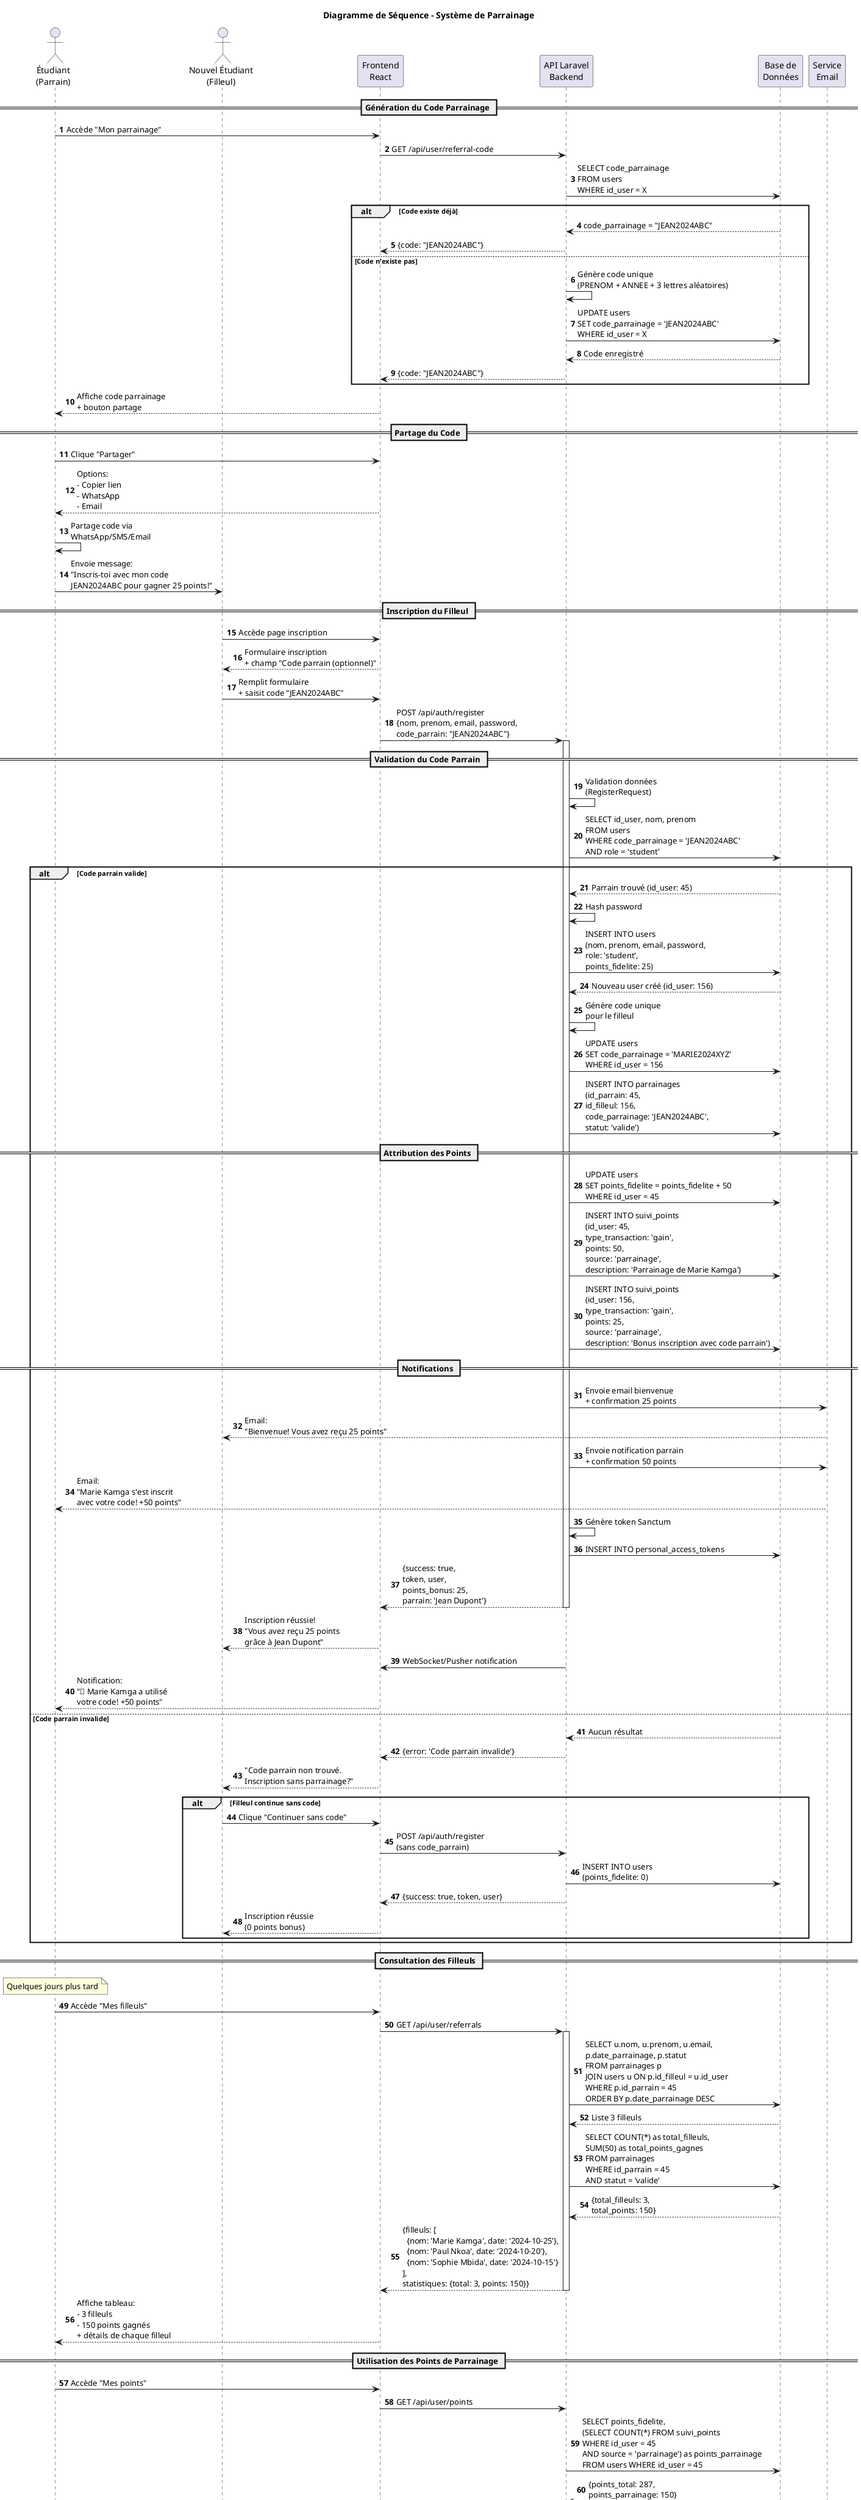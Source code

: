 @startuml Sequence_Parrainage
title Diagramme de Séquence - Système de Parrainage

actor "Étudiant\n(Parrain)" as parrain
actor "Nouvel Étudiant\n(Filleul)" as filleul
participant "Frontend\nReact" as frontend
participant "API Laravel\nBackend" as backend
participant "Base de\nDonnées" as bdd
participant "Service\nEmail" as email

autonumber

== Génération du Code Parrainage ==
parrain -> frontend : Accède "Mon parrainage"
frontend -> backend : GET /api/user/referral-code
backend -> bdd : SELECT code_parrainage\nFROM users\nWHERE id_user = X

alt Code existe déjà
    bdd --> backend : code_parrainage = "JEAN2024ABC"
    backend --> frontend : {code: "JEAN2024ABC"}
    
else Code n'existe pas
    backend -> backend : Génère code unique\n(PRENOM + ANNEE + 3 lettres aléatoires)
    backend -> bdd : UPDATE users\nSET code_parrainage = 'JEAN2024ABC'\nWHERE id_user = X
    bdd --> backend : Code enregistré
    backend --> frontend : {code: "JEAN2024ABC"}
end

frontend --> parrain : Affiche code parrainage\n+ bouton partage

== Partage du Code ==
parrain -> frontend : Clique "Partager"
frontend --> parrain : Options:\n- Copier lien\n- WhatsApp\n- Email

parrain -> parrain : Partage code via\nWhatsApp/SMS/Email
parrain -> filleul : Envoie message:\n"Inscris-toi avec mon code\nJEAN2024ABC pour gagner 25 points!"

== Inscription du Filleul ==
filleul -> frontend : Accède page inscription
frontend --> filleul : Formulaire inscription\n+ champ "Code parrain (optionnel)"

filleul -> frontend : Remplit formulaire\n+ saisit code "JEAN2024ABC"

frontend -> backend : POST /api/auth/register\n{nom, prenom, email, password,\ncode_parrain: "JEAN2024ABC"}

activate backend

== Validation du Code Parrain ==
backend -> backend : Validation données\n(RegisterRequest)

backend -> bdd : SELECT id_user, nom, prenom\nFROM users\nWHERE code_parrainage = 'JEAN2024ABC'\nAND role = 'student'

alt Code parrain valide
    bdd --> backend : Parrain trouvé (id_user: 45)
    
    ' Création du compte filleul
    backend -> backend : Hash password
    backend -> bdd : INSERT INTO users\n(nom, prenom, email, password,\nrole: 'student',\npoints_fidelite: 25)
    bdd --> backend : Nouveau user créé (id_user: 156)
    
    ' Génération code parrainage pour le filleul
    backend -> backend : Génère code unique\npour le filleul
    backend -> bdd : UPDATE users\nSET code_parrainage = 'MARIE2024XYZ'\nWHERE id_user = 156
    
    ' Enregistrement du parrainage
    backend -> bdd : INSERT INTO parrainages\n(id_parrain: 45,\nid_filleul: 156,\ncode_parrainage: 'JEAN2024ABC',\nstatut: 'valide')
    
    == Attribution des Points ==
    
    ' Points pour le parrain (50 points)
    backend -> bdd : UPDATE users\nSET points_fidelite = points_fidelite + 50\nWHERE id_user = 45
    
    backend -> bdd : INSERT INTO suivi_points\n(id_user: 45,\ntype_transaction: 'gain',\npoints: 50,\nsource: 'parrainage',\ndescription: 'Parrainage de Marie Kamga')
    
    ' Points pour le filleul (25 points déjà donnés à l'inscription)
    backend -> bdd : INSERT INTO suivi_points\n(id_user: 156,\ntype_transaction: 'gain',\npoints: 25,\nsource: 'parrainage',\ndescription: 'Bonus inscription avec code parrain')
    
    == Notifications ==
    
    ' Email de bienvenue au filleul
    backend -> email : Envoie email bienvenue\n+ confirmation 25 points
    email --> filleul : Email:\n"Bienvenue! Vous avez reçu 25 points"
    
    ' Notification au parrain
    backend -> email : Envoie notification parrain\n+ confirmation 50 points
    email --> parrain : Email:\n"Marie Kamga s'est inscrit\navec votre code! +50 points"
    
    ' Génération token
    backend -> backend : Génère token Sanctum
    backend -> bdd : INSERT INTO personal_access_tokens
    
    backend --> frontend : {success: true,\ntoken, user,\npoints_bonus: 25,\nparrain: 'Jean Dupont'}
    deactivate backend
    
    frontend --> filleul : Inscription réussie!\n"Vous avez reçu 25 points\ngrâce à Jean Dupont"
    
    ' Notification temps réel au parrain (si connecté)
    backend -> frontend : WebSocket/Pusher notification
    frontend --> parrain : Notification:\n"🎉 Marie Kamga a utilisé\nvotre code! +50 points"
    
else Code parrain invalide
    bdd --> backend : Aucun résultat
    backend --> frontend : {error: 'Code parrain invalide'}
    frontend --> filleul : "Code parrain non trouvé.\nInscription sans parrainage?"
    
    alt Filleul continue sans code
        filleul -> frontend : Clique "Continuer sans code"
        frontend -> backend : POST /api/auth/register\n(sans code_parrain)
        backend -> bdd : INSERT INTO users\n(points_fidelite: 0)
        backend --> frontend : {success: true, token, user}
        frontend --> filleul : Inscription réussie\n(0 points bonus)
    end
end

== Consultation des Filleuls ==
note over parrain
    Quelques jours plus tard
end note

parrain -> frontend : Accède "Mes filleuls"
frontend -> backend : GET /api/user/referrals

activate backend
backend -> bdd : SELECT u.nom, u.prenom, u.email,\np.date_parrainage, p.statut\nFROM parrainages p\nJOIN users u ON p.id_filleul = u.id_user\nWHERE p.id_parrain = 45\nORDER BY p.date_parrainage DESC

bdd --> backend : Liste 3 filleuls

' Calcul statistiques
backend -> bdd : SELECT COUNT(*) as total_filleuls,\nSUM(50) as total_points_gagnes\nFROM parrainages\nWHERE id_parrain = 45\nAND statut = 'valide'

bdd --> backend : {total_filleuls: 3,\ntotal_points: 150}

backend --> frontend : {filleuls: [\n  {nom: 'Marie Kamga', date: '2024-10-25'},\n  {nom: 'Paul Nkoa', date: '2024-10-20'},\n  {nom: 'Sophie Mbida', date: '2024-10-15'}\n],\nstatistiques: {total: 3, points: 150}}
deactivate backend

frontend --> parrain : Affiche tableau:\n- 3 filleuls\n- 150 points gagnés\n+ détails de chaque filleul

== Utilisation des Points de Parrainage ==
parrain -> frontend : Accède "Mes points"
frontend -> backend : GET /api/user/points
backend -> bdd : SELECT points_fidelite,\n(SELECT COUNT(*) FROM suivi_points\nWHERE id_user = 45\nAND source = 'parrainage') as points_parrainage\nFROM users WHERE id_user = 45

bdd --> backend : {points_total: 287,\npoints_parrainage: 150}

backend --> frontend : Détails points
frontend --> parrain : Affiche:\n- Total: 287 points\n- Dont parrainage: 150 pts\n- Équivalent: 287 000 FCFA

parrain -> frontend : Clique "Utiliser points\npour réduction"
frontend --> parrain : "Utilisez vos points\nlors de votre prochaine commande\n(1 point = 1000 FCFA)"

note over parrain, frontend
    Les points peuvent être utilisés
    lors du passage d'une commande
    pour obtenir une réduction
end note

== Règles de Parrainage ==
note over backend, bdd
    RÈGLES MÉTIER:
    - 1 code parrain par inscription
    - Parrain: +50 points
    - Filleul: +25 points
    - Points crédités immédiatement
    - Pas de limite de filleuls
    - Code parrain unique et permanent
    - Traçabilité complète dans suivi_points
end note

@enduml
